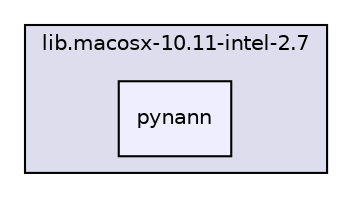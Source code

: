 digraph "build/lib.macosx-10.11-intel-2.7/pynann" {
  compound=true
  node [ fontsize="10", fontname="Helvetica"];
  edge [ labelfontsize="10", labelfontname="Helvetica"];
  subgraph clusterdir_771acad674e5730342a5b09263a2898e {
    graph [ bgcolor="#ddddee", pencolor="black", label="lib.macosx-10.11-intel-2.7" fontname="Helvetica", fontsize="10", URL="dir_771acad674e5730342a5b09263a2898e.html"]
  dir_0fdcc4eee966afe591fb795a9035c173 [shape=box, label="pynann", style="filled", fillcolor="#eeeeff", pencolor="black", URL="dir_0fdcc4eee966afe591fb795a9035c173.html"];
  }
}
